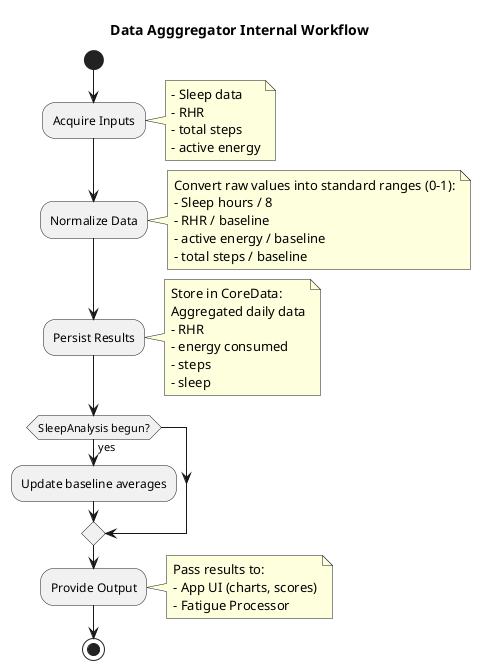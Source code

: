 @startuml data-aggregator-activity

title "Data Agggregator Internal Workflow"

start

:Acquire Inputs;
note right
- Sleep data
- RHR
- total steps
- active energy
end note

:Normalize Data;
note right
Convert raw values into standard ranges (0–1):
- Sleep hours / 8
- RHR / baseline
- active energy / baseline 
- total steps / baseline
end note

:Persist Results;
note right
Store in CoreData:
Aggregated daily data
- RHR
- energy consumed
- steps
- sleep
end note

if (SleepAnalysis begun?) then (yes)
  :Update baseline averages;
endif
:Provide Output;
note right
Pass results to:
- App UI (charts, scores)
- Fatigue Processor
end note

stop
@enduml

